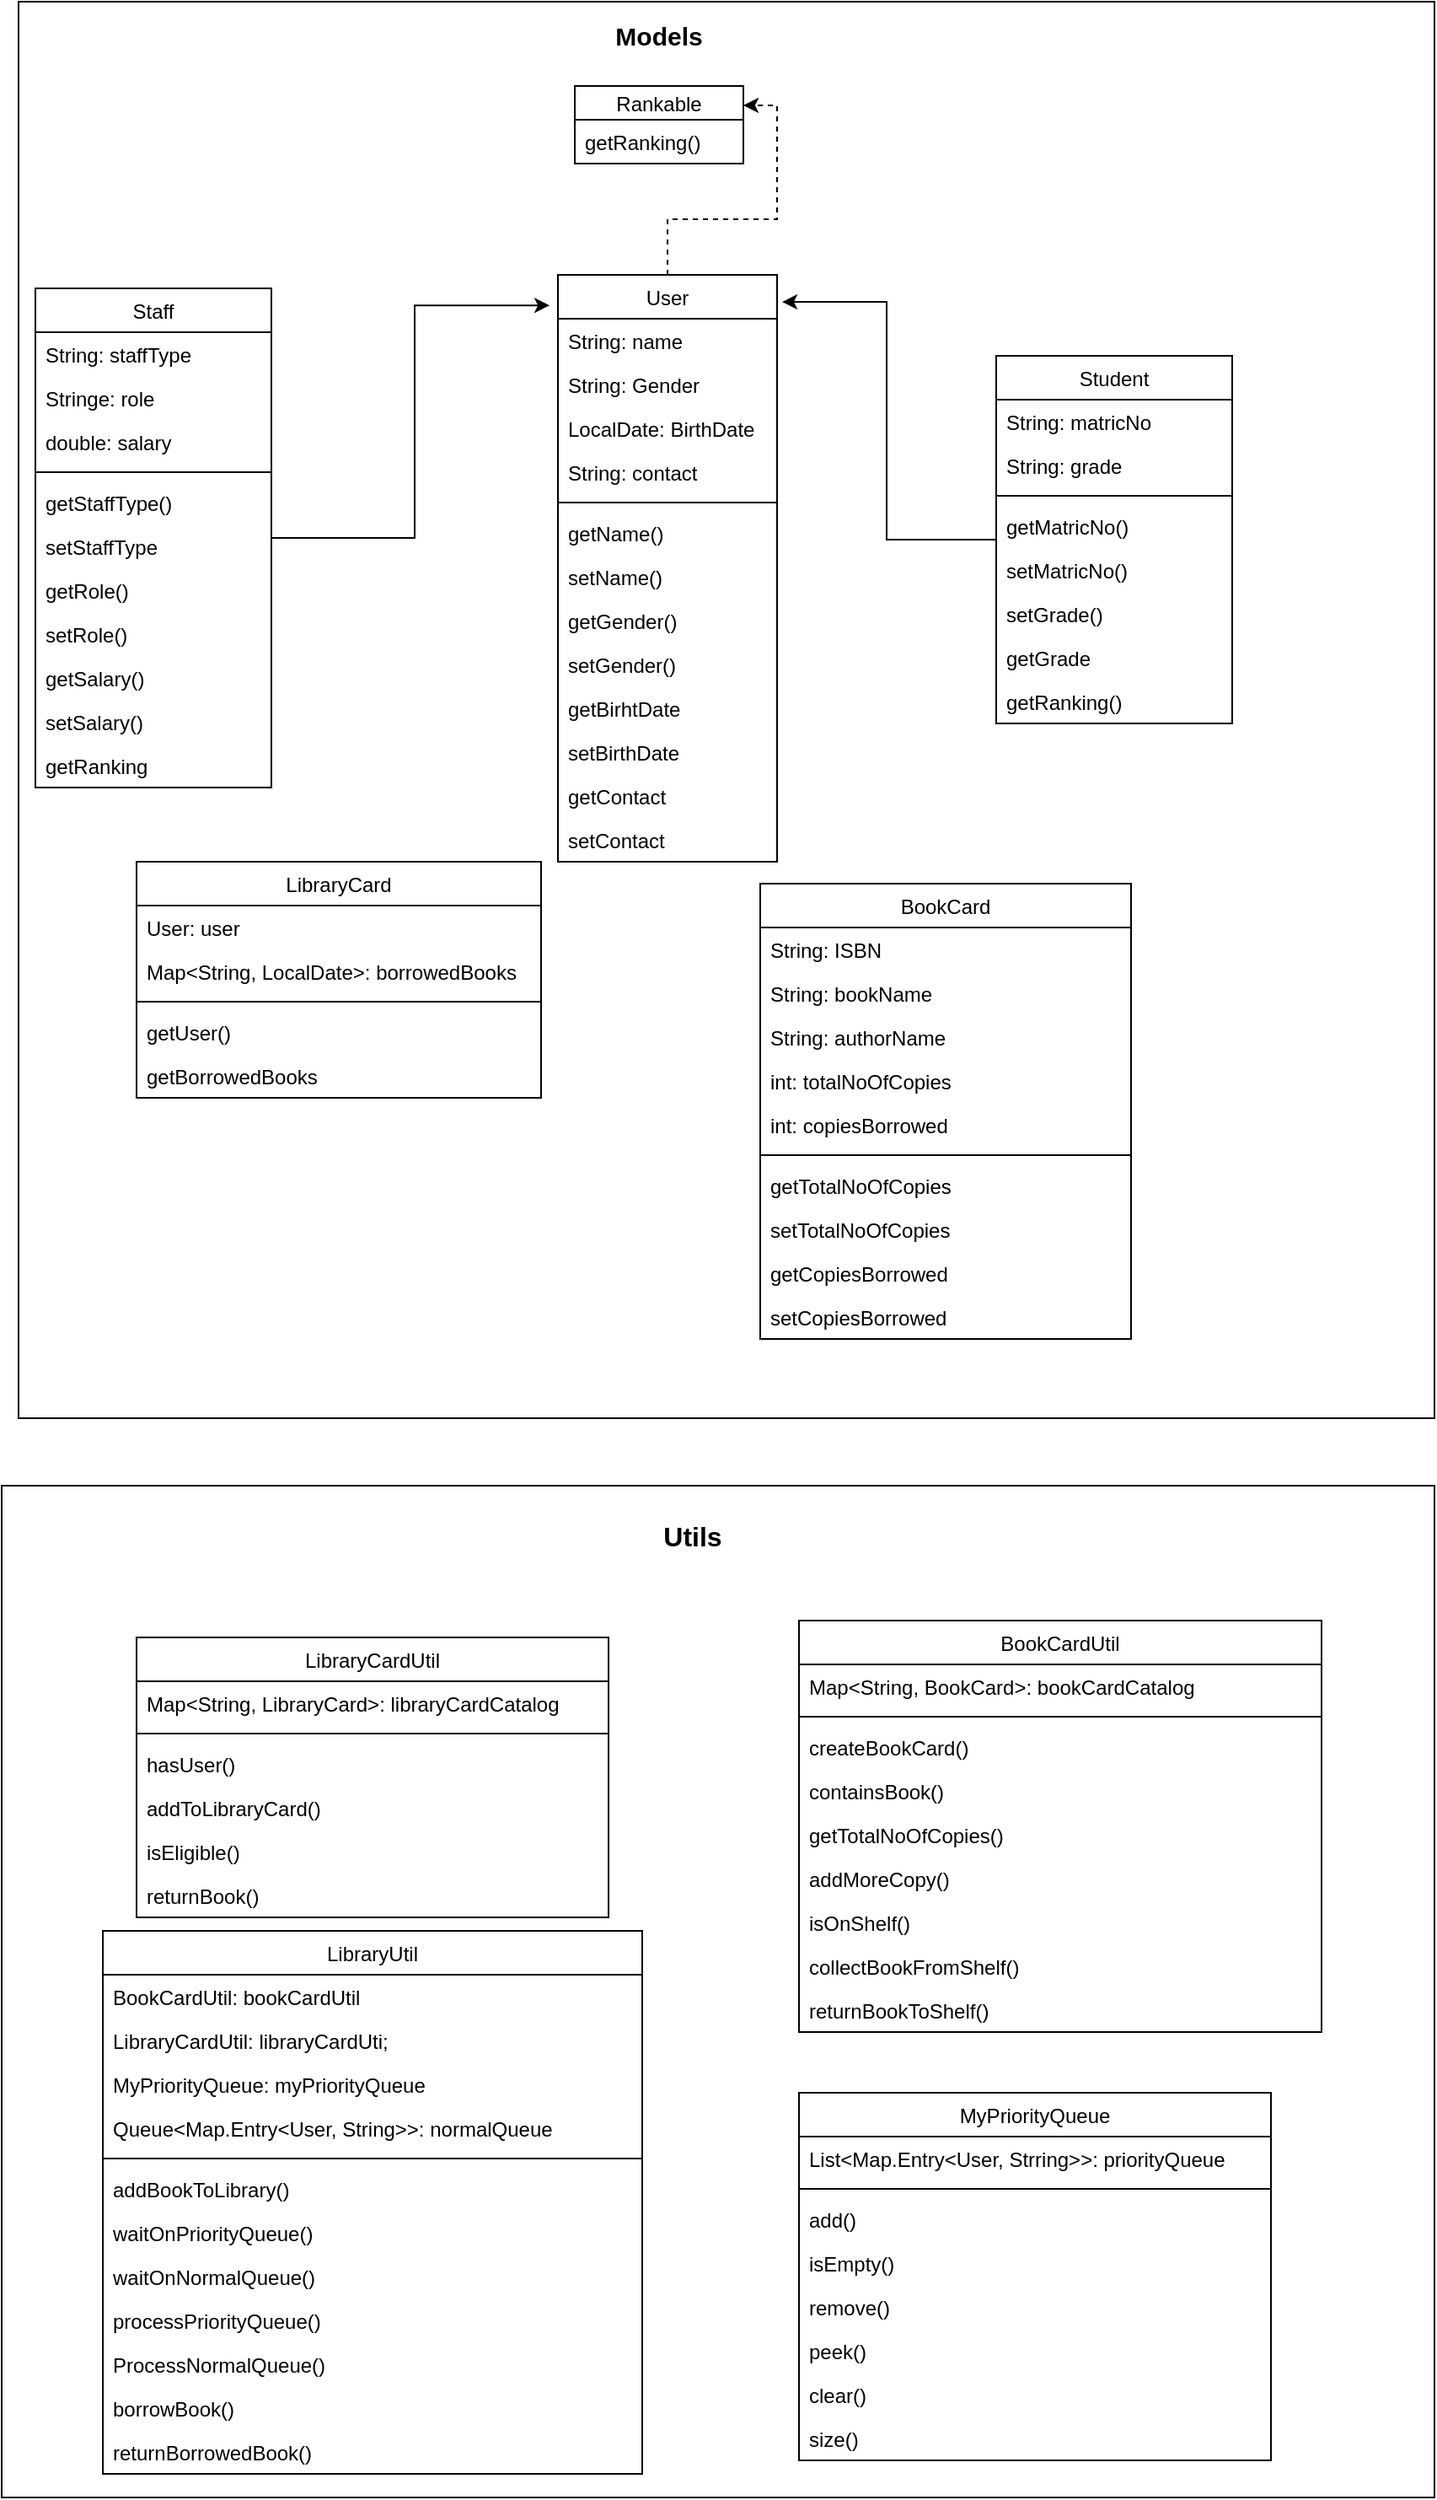 <mxfile version="13.6.2" type="device"><diagram id="VVzJHxdSVUqpGbR22pK6" name="Page-1"><mxGraphModel dx="946" dy="565" grid="1" gridSize="10" guides="1" tooltips="1" connect="1" arrows="1" fold="1" page="1" pageScale="1" pageWidth="483" pageHeight="827" math="0" shadow="0"><root><mxCell id="0"/><mxCell id="1" parent="0"/><mxCell id="awrIozp5lW_B6KMYma6q-128" value="" style="rounded=0;whiteSpace=wrap;html=1;strokeWidth=1;fillColor=none;fontSize=12;" vertex="1" parent="1"><mxGeometry x="10" y="890" width="850" height="600" as="geometry"/></mxCell><mxCell id="awrIozp5lW_B6KMYma6q-97" value="" style="whiteSpace=wrap;html=1;aspect=fixed;rounded=0;strokeWidth=1;fillColor=none;" vertex="1" parent="1"><mxGeometry x="20" y="10" width="840" height="840" as="geometry"/></mxCell><mxCell id="awrIozp5lW_B6KMYma6q-51" style="edgeStyle=orthogonalEdgeStyle;rounded=0;orthogonalLoop=1;jettySize=auto;html=1;entryX=1;entryY=0.25;entryDx=0;entryDy=0;dashed=1;" edge="1" parent="1" source="awrIozp5lW_B6KMYma6q-25" target="awrIozp5lW_B6KMYma6q-21"><mxGeometry relative="1" as="geometry"/></mxCell><mxCell id="awrIozp5lW_B6KMYma6q-63" style="edgeStyle=orthogonalEdgeStyle;rounded=0;orthogonalLoop=1;jettySize=auto;html=1;entryX=-0.038;entryY=0.052;entryDx=0;entryDy=0;entryPerimeter=0;" edge="1" parent="1" source="awrIozp5lW_B6KMYma6q-39" target="awrIozp5lW_B6KMYma6q-25"><mxGeometry relative="1" as="geometry"/></mxCell><mxCell id="awrIozp5lW_B6KMYma6q-64" style="edgeStyle=orthogonalEdgeStyle;rounded=0;orthogonalLoop=1;jettySize=auto;html=1;entryX=1.023;entryY=0.046;entryDx=0;entryDy=0;entryPerimeter=0;" edge="1" parent="1" source="awrIozp5lW_B6KMYma6q-53" target="awrIozp5lW_B6KMYma6q-25"><mxGeometry relative="1" as="geometry"/></mxCell><mxCell id="awrIozp5lW_B6KMYma6q-53" value="Student" style="swimlane;fontStyle=0;childLayout=stackLayout;horizontal=1;startSize=26;fillColor=none;horizontalStack=0;resizeParent=1;resizeParentMax=0;resizeLast=0;collapsible=1;marginBottom=0;rounded=0;strokeWidth=1;" vertex="1" parent="1"><mxGeometry x="600" y="220" width="140" height="218" as="geometry"/></mxCell><mxCell id="awrIozp5lW_B6KMYma6q-54" value="String: matricNo" style="text;strokeColor=none;fillColor=none;align=left;verticalAlign=top;spacingLeft=4;spacingRight=4;overflow=hidden;rotatable=0;points=[[0,0.5],[1,0.5]];portConstraint=eastwest;" vertex="1" parent="awrIozp5lW_B6KMYma6q-53"><mxGeometry y="26" width="140" height="26" as="geometry"/></mxCell><mxCell id="awrIozp5lW_B6KMYma6q-55" value="String: grade" style="text;strokeColor=none;fillColor=none;align=left;verticalAlign=top;spacingLeft=4;spacingRight=4;overflow=hidden;rotatable=0;points=[[0,0.5],[1,0.5]];portConstraint=eastwest;" vertex="1" parent="awrIozp5lW_B6KMYma6q-53"><mxGeometry y="52" width="140" height="26" as="geometry"/></mxCell><mxCell id="awrIozp5lW_B6KMYma6q-62" value="" style="line;strokeWidth=1;html=1;rounded=0;fillColor=none;" vertex="1" parent="awrIozp5lW_B6KMYma6q-53"><mxGeometry y="78" width="140" height="10" as="geometry"/></mxCell><mxCell id="awrIozp5lW_B6KMYma6q-56" value="getMatricNo()" style="text;strokeColor=none;fillColor=none;align=left;verticalAlign=top;spacingLeft=4;spacingRight=4;overflow=hidden;rotatable=0;points=[[0,0.5],[1,0.5]];portConstraint=eastwest;" vertex="1" parent="awrIozp5lW_B6KMYma6q-53"><mxGeometry y="88" width="140" height="26" as="geometry"/></mxCell><mxCell id="awrIozp5lW_B6KMYma6q-57" value="setMatricNo()" style="text;strokeColor=none;fillColor=none;align=left;verticalAlign=top;spacingLeft=4;spacingRight=4;overflow=hidden;rotatable=0;points=[[0,0.5],[1,0.5]];portConstraint=eastwest;" vertex="1" parent="awrIozp5lW_B6KMYma6q-53"><mxGeometry y="114" width="140" height="26" as="geometry"/></mxCell><mxCell id="awrIozp5lW_B6KMYma6q-58" value="setGrade()" style="text;strokeColor=none;fillColor=none;align=left;verticalAlign=top;spacingLeft=4;spacingRight=4;overflow=hidden;rotatable=0;points=[[0,0.5],[1,0.5]];portConstraint=eastwest;" vertex="1" parent="awrIozp5lW_B6KMYma6q-53"><mxGeometry y="140" width="140" height="26" as="geometry"/></mxCell><mxCell id="awrIozp5lW_B6KMYma6q-59" value="getGrade" style="text;strokeColor=none;fillColor=none;align=left;verticalAlign=top;spacingLeft=4;spacingRight=4;overflow=hidden;rotatable=0;points=[[0,0.5],[1,0.5]];portConstraint=eastwest;" vertex="1" parent="awrIozp5lW_B6KMYma6q-53"><mxGeometry y="166" width="140" height="26" as="geometry"/></mxCell><mxCell id="awrIozp5lW_B6KMYma6q-60" value="getRanking()" style="text;strokeColor=none;fillColor=none;align=left;verticalAlign=top;spacingLeft=4;spacingRight=4;overflow=hidden;rotatable=0;points=[[0,0.5],[1,0.5]];portConstraint=eastwest;" vertex="1" parent="awrIozp5lW_B6KMYma6q-53"><mxGeometry y="192" width="140" height="26" as="geometry"/></mxCell><mxCell id="awrIozp5lW_B6KMYma6q-39" value="Staff" style="swimlane;fontStyle=0;childLayout=stackLayout;horizontal=1;startSize=26;fillColor=none;horizontalStack=0;resizeParent=1;resizeParentMax=0;resizeLast=0;collapsible=1;marginBottom=0;rounded=0;strokeWidth=1;" vertex="1" parent="1"><mxGeometry x="30" y="180" width="140" height="296" as="geometry"/></mxCell><mxCell id="awrIozp5lW_B6KMYma6q-40" value="String: staffType" style="text;strokeColor=none;fillColor=none;align=left;verticalAlign=top;spacingLeft=4;spacingRight=4;overflow=hidden;rotatable=0;points=[[0,0.5],[1,0.5]];portConstraint=eastwest;" vertex="1" parent="awrIozp5lW_B6KMYma6q-39"><mxGeometry y="26" width="140" height="26" as="geometry"/></mxCell><mxCell id="awrIozp5lW_B6KMYma6q-41" value="Stringe: role" style="text;strokeColor=none;fillColor=none;align=left;verticalAlign=top;spacingLeft=4;spacingRight=4;overflow=hidden;rotatable=0;points=[[0,0.5],[1,0.5]];portConstraint=eastwest;" vertex="1" parent="awrIozp5lW_B6KMYma6q-39"><mxGeometry y="52" width="140" height="26" as="geometry"/></mxCell><mxCell id="awrIozp5lW_B6KMYma6q-42" value="double: salary" style="text;strokeColor=none;fillColor=none;align=left;verticalAlign=top;spacingLeft=4;spacingRight=4;overflow=hidden;rotatable=0;points=[[0,0.5],[1,0.5]];portConstraint=eastwest;" vertex="1" parent="awrIozp5lW_B6KMYma6q-39"><mxGeometry y="78" width="140" height="26" as="geometry"/></mxCell><mxCell id="awrIozp5lW_B6KMYma6q-47" value="" style="line;strokeWidth=1;html=1;rounded=0;fillColor=none;" vertex="1" parent="awrIozp5lW_B6KMYma6q-39"><mxGeometry y="104" width="140" height="10" as="geometry"/></mxCell><mxCell id="awrIozp5lW_B6KMYma6q-43" value="getStaffType()" style="text;strokeColor=none;fillColor=none;align=left;verticalAlign=top;spacingLeft=4;spacingRight=4;overflow=hidden;rotatable=0;points=[[0,0.5],[1,0.5]];portConstraint=eastwest;" vertex="1" parent="awrIozp5lW_B6KMYma6q-39"><mxGeometry y="114" width="140" height="26" as="geometry"/></mxCell><mxCell id="awrIozp5lW_B6KMYma6q-44" value="setStaffType" style="text;strokeColor=none;fillColor=none;align=left;verticalAlign=top;spacingLeft=4;spacingRight=4;overflow=hidden;rotatable=0;points=[[0,0.5],[1,0.5]];portConstraint=eastwest;" vertex="1" parent="awrIozp5lW_B6KMYma6q-39"><mxGeometry y="140" width="140" height="26" as="geometry"/></mxCell><mxCell id="awrIozp5lW_B6KMYma6q-45" value="getRole()" style="text;strokeColor=none;fillColor=none;align=left;verticalAlign=top;spacingLeft=4;spacingRight=4;overflow=hidden;rotatable=0;points=[[0,0.5],[1,0.5]];portConstraint=eastwest;" vertex="1" parent="awrIozp5lW_B6KMYma6q-39"><mxGeometry y="166" width="140" height="26" as="geometry"/></mxCell><mxCell id="awrIozp5lW_B6KMYma6q-46" value="setRole()" style="text;strokeColor=none;fillColor=none;align=left;verticalAlign=top;spacingLeft=4;spacingRight=4;overflow=hidden;rotatable=0;points=[[0,0.5],[1,0.5]];portConstraint=eastwest;" vertex="1" parent="awrIozp5lW_B6KMYma6q-39"><mxGeometry y="192" width="140" height="26" as="geometry"/></mxCell><mxCell id="awrIozp5lW_B6KMYma6q-48" value="getSalary()" style="text;strokeColor=none;fillColor=none;align=left;verticalAlign=top;spacingLeft=4;spacingRight=4;overflow=hidden;rotatable=0;points=[[0,0.5],[1,0.5]];portConstraint=eastwest;" vertex="1" parent="awrIozp5lW_B6KMYma6q-39"><mxGeometry y="218" width="140" height="26" as="geometry"/></mxCell><mxCell id="awrIozp5lW_B6KMYma6q-49" value="setSalary()" style="text;strokeColor=none;fillColor=none;align=left;verticalAlign=top;spacingLeft=4;spacingRight=4;overflow=hidden;rotatable=0;points=[[0,0.5],[1,0.5]];portConstraint=eastwest;" vertex="1" parent="awrIozp5lW_B6KMYma6q-39"><mxGeometry y="244" width="140" height="26" as="geometry"/></mxCell><mxCell id="awrIozp5lW_B6KMYma6q-50" value="getRanking" style="text;strokeColor=none;fillColor=none;align=left;verticalAlign=top;spacingLeft=4;spacingRight=4;overflow=hidden;rotatable=0;points=[[0,0.5],[1,0.5]];portConstraint=eastwest;" vertex="1" parent="awrIozp5lW_B6KMYma6q-39"><mxGeometry y="270" width="140" height="26" as="geometry"/></mxCell><mxCell id="awrIozp5lW_B6KMYma6q-21" value="Rankable" style="swimlane;fontStyle=0;childLayout=stackLayout;horizontal=1;startSize=20;fillColor=none;horizontalStack=0;resizeParent=1;resizeParentMax=0;resizeLast=0;collapsible=1;marginBottom=0;strokeWidth=1;" vertex="1" parent="1"><mxGeometry x="350" y="60" width="100" height="46" as="geometry"/></mxCell><mxCell id="awrIozp5lW_B6KMYma6q-22" value="getRanking()" style="text;strokeColor=none;fillColor=none;align=left;verticalAlign=top;spacingLeft=4;spacingRight=4;overflow=hidden;rotatable=0;points=[[0,0.5],[1,0.5]];portConstraint=eastwest;" vertex="1" parent="awrIozp5lW_B6KMYma6q-21"><mxGeometry y="20" width="100" height="26" as="geometry"/></mxCell><mxCell id="awrIozp5lW_B6KMYma6q-73" value="BookCard" style="swimlane;fontStyle=0;childLayout=stackLayout;horizontal=1;startSize=26;fillColor=none;horizontalStack=0;resizeParent=1;resizeParentMax=0;resizeLast=0;collapsible=1;marginBottom=0;rounded=0;strokeWidth=1;" vertex="1" parent="1"><mxGeometry x="460" y="533" width="220" height="270" as="geometry"/></mxCell><mxCell id="awrIozp5lW_B6KMYma6q-74" value="String: ISBN" style="text;strokeColor=none;fillColor=none;align=left;verticalAlign=top;spacingLeft=4;spacingRight=4;overflow=hidden;rotatable=0;points=[[0,0.5],[1,0.5]];portConstraint=eastwest;" vertex="1" parent="awrIozp5lW_B6KMYma6q-73"><mxGeometry y="26" width="220" height="26" as="geometry"/></mxCell><mxCell id="awrIozp5lW_B6KMYma6q-75" value="String: bookName" style="text;strokeColor=none;fillColor=none;align=left;verticalAlign=top;spacingLeft=4;spacingRight=4;overflow=hidden;rotatable=0;points=[[0,0.5],[1,0.5]];portConstraint=eastwest;" vertex="1" parent="awrIozp5lW_B6KMYma6q-73"><mxGeometry y="52" width="220" height="26" as="geometry"/></mxCell><mxCell id="awrIozp5lW_B6KMYma6q-76" value="String: authorName" style="text;strokeColor=none;fillColor=none;align=left;verticalAlign=top;spacingLeft=4;spacingRight=4;overflow=hidden;rotatable=0;points=[[0,0.5],[1,0.5]];portConstraint=eastwest;" vertex="1" parent="awrIozp5lW_B6KMYma6q-73"><mxGeometry y="78" width="220" height="26" as="geometry"/></mxCell><mxCell id="awrIozp5lW_B6KMYma6q-77" value="int: totalNoOfCopies" style="text;strokeColor=none;fillColor=none;align=left;verticalAlign=top;spacingLeft=4;spacingRight=4;overflow=hidden;rotatable=0;points=[[0,0.5],[1,0.5]];portConstraint=eastwest;" vertex="1" parent="awrIozp5lW_B6KMYma6q-73"><mxGeometry y="104" width="220" height="26" as="geometry"/></mxCell><mxCell id="awrIozp5lW_B6KMYma6q-78" value="int: copiesBorrowed" style="text;strokeColor=none;fillColor=none;align=left;verticalAlign=top;spacingLeft=4;spacingRight=4;overflow=hidden;rotatable=0;points=[[0,0.5],[1,0.5]];portConstraint=eastwest;" vertex="1" parent="awrIozp5lW_B6KMYma6q-73"><mxGeometry y="130" width="220" height="26" as="geometry"/></mxCell><mxCell id="awrIozp5lW_B6KMYma6q-83" value="" style="line;strokeWidth=1;html=1;rounded=0;fillColor=none;" vertex="1" parent="awrIozp5lW_B6KMYma6q-73"><mxGeometry y="156" width="220" height="10" as="geometry"/></mxCell><mxCell id="awrIozp5lW_B6KMYma6q-79" value="getTotalNoOfCopies" style="text;strokeColor=none;fillColor=none;align=left;verticalAlign=top;spacingLeft=4;spacingRight=4;overflow=hidden;rotatable=0;points=[[0,0.5],[1,0.5]];portConstraint=eastwest;" vertex="1" parent="awrIozp5lW_B6KMYma6q-73"><mxGeometry y="166" width="220" height="26" as="geometry"/></mxCell><mxCell id="awrIozp5lW_B6KMYma6q-80" value="setTotalNoOfCopies" style="text;strokeColor=none;fillColor=none;align=left;verticalAlign=top;spacingLeft=4;spacingRight=4;overflow=hidden;rotatable=0;points=[[0,0.5],[1,0.5]];portConstraint=eastwest;" vertex="1" parent="awrIozp5lW_B6KMYma6q-73"><mxGeometry y="192" width="220" height="26" as="geometry"/></mxCell><mxCell id="awrIozp5lW_B6KMYma6q-81" value="getCopiesBorrowed" style="text;strokeColor=none;fillColor=none;align=left;verticalAlign=top;spacingLeft=4;spacingRight=4;overflow=hidden;rotatable=0;points=[[0,0.5],[1,0.5]];portConstraint=eastwest;" vertex="1" parent="awrIozp5lW_B6KMYma6q-73"><mxGeometry y="218" width="220" height="26" as="geometry"/></mxCell><mxCell id="awrIozp5lW_B6KMYma6q-82" value="setCopiesBorrowed" style="text;strokeColor=none;fillColor=none;align=left;verticalAlign=top;spacingLeft=4;spacingRight=4;overflow=hidden;rotatable=0;points=[[0,0.5],[1,0.5]];portConstraint=eastwest;" vertex="1" parent="awrIozp5lW_B6KMYma6q-73"><mxGeometry y="244" width="220" height="26" as="geometry"/></mxCell><mxCell id="awrIozp5lW_B6KMYma6q-65" value="LibraryCard" style="swimlane;fontStyle=0;childLayout=stackLayout;horizontal=1;startSize=26;fillColor=none;horizontalStack=0;resizeParent=1;resizeParentMax=0;resizeLast=0;collapsible=1;marginBottom=0;rounded=0;strokeWidth=1;" vertex="1" parent="1"><mxGeometry x="90" y="520" width="240" height="140" as="geometry"/></mxCell><mxCell id="awrIozp5lW_B6KMYma6q-66" value="User: user" style="text;strokeColor=none;fillColor=none;align=left;verticalAlign=top;spacingLeft=4;spacingRight=4;overflow=hidden;rotatable=0;points=[[0,0.5],[1,0.5]];portConstraint=eastwest;" vertex="1" parent="awrIozp5lW_B6KMYma6q-65"><mxGeometry y="26" width="240" height="26" as="geometry"/></mxCell><mxCell id="awrIozp5lW_B6KMYma6q-67" value="Map&lt;String, LocalDate&gt;: borrowedBooks" style="text;strokeColor=none;fillColor=none;align=left;verticalAlign=top;spacingLeft=4;spacingRight=4;overflow=hidden;rotatable=0;points=[[0,0.5],[1,0.5]];portConstraint=eastwest;" vertex="1" parent="awrIozp5lW_B6KMYma6q-65"><mxGeometry y="52" width="240" height="26" as="geometry"/></mxCell><mxCell id="awrIozp5lW_B6KMYma6q-70" value="" style="line;strokeWidth=1;html=1;rounded=0;fillColor=none;" vertex="1" parent="awrIozp5lW_B6KMYma6q-65"><mxGeometry y="78" width="240" height="10" as="geometry"/></mxCell><mxCell id="awrIozp5lW_B6KMYma6q-68" value="getUser()" style="text;strokeColor=none;fillColor=none;align=left;verticalAlign=top;spacingLeft=4;spacingRight=4;overflow=hidden;rotatable=0;points=[[0,0.5],[1,0.5]];portConstraint=eastwest;" vertex="1" parent="awrIozp5lW_B6KMYma6q-65"><mxGeometry y="88" width="240" height="26" as="geometry"/></mxCell><mxCell id="awrIozp5lW_B6KMYma6q-71" value="getBorrowedBooks" style="text;strokeColor=none;fillColor=none;align=left;verticalAlign=top;spacingLeft=4;spacingRight=4;overflow=hidden;rotatable=0;points=[[0,0.5],[1,0.5]];portConstraint=eastwest;" vertex="1" parent="awrIozp5lW_B6KMYma6q-65"><mxGeometry y="114" width="240" height="26" as="geometry"/></mxCell><mxCell id="awrIozp5lW_B6KMYma6q-25" value="User" style="swimlane;fontStyle=0;childLayout=stackLayout;horizontal=1;startSize=26;fillColor=none;horizontalStack=0;resizeParent=1;resizeParentMax=0;resizeLast=0;collapsible=1;marginBottom=0;strokeWidth=1;" vertex="1" parent="1"><mxGeometry x="340" y="172" width="130" height="348" as="geometry"/></mxCell><mxCell id="awrIozp5lW_B6KMYma6q-26" value="String: name&#10;" style="text;strokeColor=none;fillColor=none;align=left;verticalAlign=top;spacingLeft=4;spacingRight=4;overflow=hidden;rotatable=0;points=[[0,0.5],[1,0.5]];portConstraint=eastwest;" vertex="1" parent="awrIozp5lW_B6KMYma6q-25"><mxGeometry y="26" width="130" height="26" as="geometry"/></mxCell><mxCell id="awrIozp5lW_B6KMYma6q-27" value="String: Gender" style="text;strokeColor=none;fillColor=none;align=left;verticalAlign=top;spacingLeft=4;spacingRight=4;overflow=hidden;rotatable=0;points=[[0,0.5],[1,0.5]];portConstraint=eastwest;" vertex="1" parent="awrIozp5lW_B6KMYma6q-25"><mxGeometry y="52" width="130" height="26" as="geometry"/></mxCell><mxCell id="awrIozp5lW_B6KMYma6q-28" value="LocalDate: BirthDate&#10;" style="text;strokeColor=none;fillColor=none;align=left;verticalAlign=top;spacingLeft=4;spacingRight=4;overflow=hidden;rotatable=0;points=[[0,0.5],[1,0.5]];portConstraint=eastwest;" vertex="1" parent="awrIozp5lW_B6KMYma6q-25"><mxGeometry y="78" width="130" height="26" as="geometry"/></mxCell><mxCell id="awrIozp5lW_B6KMYma6q-29" value="String: contact" style="text;strokeColor=none;fillColor=none;align=left;verticalAlign=top;spacingLeft=4;spacingRight=4;overflow=hidden;rotatable=0;points=[[0,0.5],[1,0.5]];portConstraint=eastwest;" vertex="1" parent="awrIozp5lW_B6KMYma6q-25"><mxGeometry y="104" width="130" height="26" as="geometry"/></mxCell><mxCell id="awrIozp5lW_B6KMYma6q-31" value="" style="line;strokeWidth=1;html=1;rounded=0;fillColor=none;" vertex="1" parent="awrIozp5lW_B6KMYma6q-25"><mxGeometry y="130" width="130" height="10" as="geometry"/></mxCell><mxCell id="awrIozp5lW_B6KMYma6q-30" value="getName()" style="text;strokeColor=none;align=left;verticalAlign=top;spacingLeft=4;spacingRight=4;overflow=hidden;rotatable=0;points=[[0,0.5],[1,0.5]];portConstraint=eastwest;rounded=0;" vertex="1" parent="awrIozp5lW_B6KMYma6q-25"><mxGeometry y="140" width="130" height="26" as="geometry"/></mxCell><mxCell id="awrIozp5lW_B6KMYma6q-32" value="setName()" style="text;strokeColor=none;align=left;verticalAlign=top;spacingLeft=4;spacingRight=4;overflow=hidden;rotatable=0;points=[[0,0.5],[1,0.5]];portConstraint=eastwest;rounded=0;" vertex="1" parent="awrIozp5lW_B6KMYma6q-25"><mxGeometry y="166" width="130" height="26" as="geometry"/></mxCell><mxCell id="awrIozp5lW_B6KMYma6q-33" value="getGender()" style="text;strokeColor=none;align=left;verticalAlign=top;spacingLeft=4;spacingRight=4;overflow=hidden;rotatable=0;points=[[0,0.5],[1,0.5]];portConstraint=eastwest;rounded=0;" vertex="1" parent="awrIozp5lW_B6KMYma6q-25"><mxGeometry y="192" width="130" height="26" as="geometry"/></mxCell><mxCell id="awrIozp5lW_B6KMYma6q-34" value="setGender()" style="text;strokeColor=none;align=left;verticalAlign=top;spacingLeft=4;spacingRight=4;overflow=hidden;rotatable=0;points=[[0,0.5],[1,0.5]];portConstraint=eastwest;rounded=0;" vertex="1" parent="awrIozp5lW_B6KMYma6q-25"><mxGeometry y="218" width="130" height="26" as="geometry"/></mxCell><mxCell id="awrIozp5lW_B6KMYma6q-35" value="getBirhtDate" style="text;strokeColor=none;align=left;verticalAlign=top;spacingLeft=4;spacingRight=4;overflow=hidden;rotatable=0;points=[[0,0.5],[1,0.5]];portConstraint=eastwest;rounded=0;" vertex="1" parent="awrIozp5lW_B6KMYma6q-25"><mxGeometry y="244" width="130" height="26" as="geometry"/></mxCell><mxCell id="awrIozp5lW_B6KMYma6q-36" value="setBirthDate" style="text;strokeColor=none;align=left;verticalAlign=top;spacingLeft=4;spacingRight=4;overflow=hidden;rotatable=0;points=[[0,0.5],[1,0.5]];portConstraint=eastwest;rounded=0;" vertex="1" parent="awrIozp5lW_B6KMYma6q-25"><mxGeometry y="270" width="130" height="26" as="geometry"/></mxCell><mxCell id="awrIozp5lW_B6KMYma6q-37" value="getContact" style="text;strokeColor=none;align=left;verticalAlign=top;spacingLeft=4;spacingRight=4;overflow=hidden;rotatable=0;points=[[0,0.5],[1,0.5]];portConstraint=eastwest;rounded=0;" vertex="1" parent="awrIozp5lW_B6KMYma6q-25"><mxGeometry y="296" width="130" height="26" as="geometry"/></mxCell><mxCell id="awrIozp5lW_B6KMYma6q-38" value="setContact" style="text;strokeColor=none;align=left;verticalAlign=top;spacingLeft=4;spacingRight=4;overflow=hidden;rotatable=0;points=[[0,0.5],[1,0.5]];portConstraint=eastwest;rounded=0;" vertex="1" parent="awrIozp5lW_B6KMYma6q-25"><mxGeometry y="322" width="130" height="26" as="geometry"/></mxCell><mxCell id="awrIozp5lW_B6KMYma6q-98" value="&lt;b style=&quot;font-size: 15px;&quot;&gt;Models&lt;/b&gt;" style="text;html=1;strokeColor=none;fillColor=none;align=center;verticalAlign=middle;whiteSpace=wrap;rounded=0;fontSize=15;" vertex="1" parent="1"><mxGeometry x="380" y="20" width="40" height="20" as="geometry"/></mxCell><mxCell id="awrIozp5lW_B6KMYma6q-129" value="&lt;b&gt;&lt;font style=&quot;font-size: 16px&quot;&gt;Utils&lt;/font&gt;&lt;/b&gt;" style="text;html=1;strokeColor=none;fillColor=none;align=center;verticalAlign=middle;whiteSpace=wrap;rounded=0;fontSize=12;" vertex="1" parent="1"><mxGeometry x="400" y="910" width="40" height="20" as="geometry"/></mxCell><mxCell id="awrIozp5lW_B6KMYma6q-119" value="MyPriorityQueue" style="swimlane;fontStyle=0;childLayout=stackLayout;horizontal=1;startSize=26;fillColor=none;horizontalStack=0;resizeParent=1;resizeParentMax=0;resizeLast=0;collapsible=1;marginBottom=0;rounded=0;strokeWidth=1;fontSize=12;" vertex="1" parent="1"><mxGeometry x="483" y="1250" width="280" height="218" as="geometry"/></mxCell><mxCell id="awrIozp5lW_B6KMYma6q-120" value="List&lt;Map.Entry&lt;User, Strring&gt;&gt;: priorityQueue" style="text;strokeColor=none;fillColor=none;align=left;verticalAlign=top;spacingLeft=4;spacingRight=4;overflow=hidden;rotatable=0;points=[[0,0.5],[1,0.5]];portConstraint=eastwest;" vertex="1" parent="awrIozp5lW_B6KMYma6q-119"><mxGeometry y="26" width="280" height="26" as="geometry"/></mxCell><mxCell id="awrIozp5lW_B6KMYma6q-123" value="" style="line;strokeWidth=1;html=1;rounded=0;fillColor=none;fontSize=12;" vertex="1" parent="awrIozp5lW_B6KMYma6q-119"><mxGeometry y="52" width="280" height="10" as="geometry"/></mxCell><mxCell id="awrIozp5lW_B6KMYma6q-121" value="add()" style="text;strokeColor=none;fillColor=none;align=left;verticalAlign=top;spacingLeft=4;spacingRight=4;overflow=hidden;rotatable=0;points=[[0,0.5],[1,0.5]];portConstraint=eastwest;" vertex="1" parent="awrIozp5lW_B6KMYma6q-119"><mxGeometry y="62" width="280" height="26" as="geometry"/></mxCell><mxCell id="awrIozp5lW_B6KMYma6q-122" value="isEmpty()" style="text;strokeColor=none;fillColor=none;align=left;verticalAlign=top;spacingLeft=4;spacingRight=4;overflow=hidden;rotatable=0;points=[[0,0.5],[1,0.5]];portConstraint=eastwest;" vertex="1" parent="awrIozp5lW_B6KMYma6q-119"><mxGeometry y="88" width="280" height="26" as="geometry"/></mxCell><mxCell id="awrIozp5lW_B6KMYma6q-124" value="remove()" style="text;strokeColor=none;fillColor=none;align=left;verticalAlign=top;spacingLeft=4;spacingRight=4;overflow=hidden;rotatable=0;points=[[0,0.5],[1,0.5]];portConstraint=eastwest;" vertex="1" parent="awrIozp5lW_B6KMYma6q-119"><mxGeometry y="114" width="280" height="26" as="geometry"/></mxCell><mxCell id="awrIozp5lW_B6KMYma6q-125" value="peek()" style="text;strokeColor=none;fillColor=none;align=left;verticalAlign=top;spacingLeft=4;spacingRight=4;overflow=hidden;rotatable=0;points=[[0,0.5],[1,0.5]];portConstraint=eastwest;" vertex="1" parent="awrIozp5lW_B6KMYma6q-119"><mxGeometry y="140" width="280" height="26" as="geometry"/></mxCell><mxCell id="awrIozp5lW_B6KMYma6q-126" value="clear()" style="text;strokeColor=none;fillColor=none;align=left;verticalAlign=top;spacingLeft=4;spacingRight=4;overflow=hidden;rotatable=0;points=[[0,0.5],[1,0.5]];portConstraint=eastwest;" vertex="1" parent="awrIozp5lW_B6KMYma6q-119"><mxGeometry y="166" width="280" height="26" as="geometry"/></mxCell><mxCell id="awrIozp5lW_B6KMYma6q-127" value="size()" style="text;strokeColor=none;fillColor=none;align=left;verticalAlign=top;spacingLeft=4;spacingRight=4;overflow=hidden;rotatable=0;points=[[0,0.5],[1,0.5]];portConstraint=eastwest;" vertex="1" parent="awrIozp5lW_B6KMYma6q-119"><mxGeometry y="192" width="280" height="26" as="geometry"/></mxCell><mxCell id="awrIozp5lW_B6KMYma6q-105" value="LibraryUtil" style="swimlane;fontStyle=0;childLayout=stackLayout;horizontal=1;startSize=26;fillColor=none;horizontalStack=0;resizeParent=1;resizeParentMax=0;resizeLast=0;collapsible=1;marginBottom=0;rounded=0;strokeWidth=1;fontSize=12;" vertex="1" parent="1"><mxGeometry x="70" y="1154" width="320" height="322" as="geometry"/></mxCell><mxCell id="awrIozp5lW_B6KMYma6q-106" value="BookCardUtil: bookCardUtil" style="text;strokeColor=none;fillColor=none;align=left;verticalAlign=top;spacingLeft=4;spacingRight=4;overflow=hidden;rotatable=0;points=[[0,0.5],[1,0.5]];portConstraint=eastwest;" vertex="1" parent="awrIozp5lW_B6KMYma6q-105"><mxGeometry y="26" width="320" height="26" as="geometry"/></mxCell><mxCell id="awrIozp5lW_B6KMYma6q-107" value="LibraryCardUtil: libraryCardUti;" style="text;strokeColor=none;fillColor=none;align=left;verticalAlign=top;spacingLeft=4;spacingRight=4;overflow=hidden;rotatable=0;points=[[0,0.5],[1,0.5]];portConstraint=eastwest;" vertex="1" parent="awrIozp5lW_B6KMYma6q-105"><mxGeometry y="52" width="320" height="26" as="geometry"/></mxCell><mxCell id="awrIozp5lW_B6KMYma6q-108" value="MyPriorityQueue: myPriorityQueue" style="text;strokeColor=none;fillColor=none;align=left;verticalAlign=top;spacingLeft=4;spacingRight=4;overflow=hidden;rotatable=0;points=[[0,0.5],[1,0.5]];portConstraint=eastwest;" vertex="1" parent="awrIozp5lW_B6KMYma6q-105"><mxGeometry y="78" width="320" height="26" as="geometry"/></mxCell><mxCell id="awrIozp5lW_B6KMYma6q-109" value="Queue&lt;Map.Entry&lt;User, String&gt;&gt;: normalQueue" style="text;strokeColor=none;fillColor=none;align=left;verticalAlign=top;spacingLeft=4;spacingRight=4;overflow=hidden;rotatable=0;points=[[0,0.5],[1,0.5]];portConstraint=eastwest;" vertex="1" parent="awrIozp5lW_B6KMYma6q-105"><mxGeometry y="104" width="320" height="26" as="geometry"/></mxCell><mxCell id="awrIozp5lW_B6KMYma6q-116" value="" style="line;strokeWidth=1;html=1;rounded=0;fillColor=none;fontSize=12;" vertex="1" parent="awrIozp5lW_B6KMYma6q-105"><mxGeometry y="130" width="320" height="10" as="geometry"/></mxCell><mxCell id="awrIozp5lW_B6KMYma6q-110" value="addBookToLibrary()" style="text;strokeColor=none;fillColor=none;align=left;verticalAlign=top;spacingLeft=4;spacingRight=4;overflow=hidden;rotatable=0;points=[[0,0.5],[1,0.5]];portConstraint=eastwest;" vertex="1" parent="awrIozp5lW_B6KMYma6q-105"><mxGeometry y="140" width="320" height="26" as="geometry"/></mxCell><mxCell id="awrIozp5lW_B6KMYma6q-111" value="waitOnPriorityQueue()" style="text;strokeColor=none;fillColor=none;align=left;verticalAlign=top;spacingLeft=4;spacingRight=4;overflow=hidden;rotatable=0;points=[[0,0.5],[1,0.5]];portConstraint=eastwest;" vertex="1" parent="awrIozp5lW_B6KMYma6q-105"><mxGeometry y="166" width="320" height="26" as="geometry"/></mxCell><mxCell id="awrIozp5lW_B6KMYma6q-112" value="waitOnNormalQueue()" style="text;strokeColor=none;fillColor=none;align=left;verticalAlign=top;spacingLeft=4;spacingRight=4;overflow=hidden;rotatable=0;points=[[0,0.5],[1,0.5]];portConstraint=eastwest;" vertex="1" parent="awrIozp5lW_B6KMYma6q-105"><mxGeometry y="192" width="320" height="26" as="geometry"/></mxCell><mxCell id="awrIozp5lW_B6KMYma6q-113" value="processPriorityQueue()" style="text;strokeColor=none;fillColor=none;align=left;verticalAlign=top;spacingLeft=4;spacingRight=4;overflow=hidden;rotatable=0;points=[[0,0.5],[1,0.5]];portConstraint=eastwest;" vertex="1" parent="awrIozp5lW_B6KMYma6q-105"><mxGeometry y="218" width="320" height="26" as="geometry"/></mxCell><mxCell id="awrIozp5lW_B6KMYma6q-114" value="ProcessNormalQueue()" style="text;strokeColor=none;fillColor=none;align=left;verticalAlign=top;spacingLeft=4;spacingRight=4;overflow=hidden;rotatable=0;points=[[0,0.5],[1,0.5]];portConstraint=eastwest;" vertex="1" parent="awrIozp5lW_B6KMYma6q-105"><mxGeometry y="244" width="320" height="26" as="geometry"/></mxCell><mxCell id="awrIozp5lW_B6KMYma6q-115" value="borrowBook()" style="text;strokeColor=none;fillColor=none;align=left;verticalAlign=top;spacingLeft=4;spacingRight=4;overflow=hidden;rotatable=0;points=[[0,0.5],[1,0.5]];portConstraint=eastwest;" vertex="1" parent="awrIozp5lW_B6KMYma6q-105"><mxGeometry y="270" width="320" height="26" as="geometry"/></mxCell><mxCell id="awrIozp5lW_B6KMYma6q-117" value="returnBorrowedBook()" style="text;strokeColor=none;fillColor=none;align=left;verticalAlign=top;spacingLeft=4;spacingRight=4;overflow=hidden;rotatable=0;points=[[0,0.5],[1,0.5]];portConstraint=eastwest;" vertex="1" parent="awrIozp5lW_B6KMYma6q-105"><mxGeometry y="296" width="320" height="26" as="geometry"/></mxCell><mxCell id="awrIozp5lW_B6KMYma6q-84" value="LibraryCardUtil" style="swimlane;fontStyle=0;childLayout=stackLayout;horizontal=1;startSize=26;fillColor=none;horizontalStack=0;resizeParent=1;resizeParentMax=0;resizeLast=0;collapsible=1;marginBottom=0;rounded=0;strokeWidth=1;" vertex="1" parent="1"><mxGeometry x="90" y="980" width="280" height="166" as="geometry"/></mxCell><mxCell id="awrIozp5lW_B6KMYma6q-85" value="Map&lt;String, LibraryCard&gt;: libraryCardCatalog" style="text;strokeColor=none;fillColor=none;align=left;verticalAlign=top;spacingLeft=4;spacingRight=4;overflow=hidden;rotatable=0;points=[[0,0.5],[1,0.5]];portConstraint=eastwest;" vertex="1" parent="awrIozp5lW_B6KMYma6q-84"><mxGeometry y="26" width="280" height="26" as="geometry"/></mxCell><mxCell id="awrIozp5lW_B6KMYma6q-88" value="" style="line;strokeWidth=1;html=1;rounded=0;fillColor=none;" vertex="1" parent="awrIozp5lW_B6KMYma6q-84"><mxGeometry y="52" width="280" height="10" as="geometry"/></mxCell><mxCell id="awrIozp5lW_B6KMYma6q-86" value="hasUser()" style="text;strokeColor=none;fillColor=none;align=left;verticalAlign=top;spacingLeft=4;spacingRight=4;overflow=hidden;rotatable=0;points=[[0,0.5],[1,0.5]];portConstraint=eastwest;" vertex="1" parent="awrIozp5lW_B6KMYma6q-84"><mxGeometry y="62" width="280" height="26" as="geometry"/></mxCell><mxCell id="awrIozp5lW_B6KMYma6q-87" value="addToLibraryCard()" style="text;strokeColor=none;fillColor=none;align=left;verticalAlign=top;spacingLeft=4;spacingRight=4;overflow=hidden;rotatable=0;points=[[0,0.5],[1,0.5]];portConstraint=eastwest;" vertex="1" parent="awrIozp5lW_B6KMYma6q-84"><mxGeometry y="88" width="280" height="26" as="geometry"/></mxCell><mxCell id="awrIozp5lW_B6KMYma6q-89" value="isEligible()" style="text;strokeColor=none;fillColor=none;align=left;verticalAlign=top;spacingLeft=4;spacingRight=4;overflow=hidden;rotatable=0;points=[[0,0.5],[1,0.5]];portConstraint=eastwest;" vertex="1" parent="awrIozp5lW_B6KMYma6q-84"><mxGeometry y="114" width="280" height="26" as="geometry"/></mxCell><mxCell id="awrIozp5lW_B6KMYma6q-90" value="returnBook()" style="text;strokeColor=none;fillColor=none;align=left;verticalAlign=top;spacingLeft=4;spacingRight=4;overflow=hidden;rotatable=0;points=[[0,0.5],[1,0.5]];portConstraint=eastwest;" vertex="1" parent="awrIozp5lW_B6KMYma6q-84"><mxGeometry y="140" width="280" height="26" as="geometry"/></mxCell><mxCell id="awrIozp5lW_B6KMYma6q-93" value="BookCardUtil" style="swimlane;fontStyle=0;childLayout=stackLayout;horizontal=1;startSize=26;fillColor=none;horizontalStack=0;resizeParent=1;resizeParentMax=0;resizeLast=0;collapsible=1;marginBottom=0;rounded=0;strokeWidth=1;" vertex="1" parent="1"><mxGeometry x="483" y="970" width="310" height="244" as="geometry"/></mxCell><mxCell id="awrIozp5lW_B6KMYma6q-94" value="Map&lt;String, BookCard&gt;: bookCardCatalog" style="text;strokeColor=none;fillColor=none;align=left;verticalAlign=top;spacingLeft=4;spacingRight=4;overflow=hidden;rotatable=0;points=[[0,0.5],[1,0.5]];portConstraint=eastwest;" vertex="1" parent="awrIozp5lW_B6KMYma6q-93"><mxGeometry y="26" width="310" height="26" as="geometry"/></mxCell><mxCell id="awrIozp5lW_B6KMYma6q-101" value="" style="line;strokeWidth=1;html=1;rounded=0;fillColor=none;fontSize=15;" vertex="1" parent="awrIozp5lW_B6KMYma6q-93"><mxGeometry y="52" width="310" height="10" as="geometry"/></mxCell><mxCell id="awrIozp5lW_B6KMYma6q-95" value="createBookCard()" style="text;strokeColor=none;fillColor=none;align=left;verticalAlign=top;spacingLeft=4;spacingRight=4;overflow=hidden;rotatable=0;points=[[0,0.5],[1,0.5]];portConstraint=eastwest;" vertex="1" parent="awrIozp5lW_B6KMYma6q-93"><mxGeometry y="62" width="310" height="26" as="geometry"/></mxCell><mxCell id="awrIozp5lW_B6KMYma6q-99" value="containsBook()" style="text;strokeColor=none;fillColor=none;align=left;verticalAlign=top;spacingLeft=4;spacingRight=4;overflow=hidden;rotatable=0;points=[[0,0.5],[1,0.5]];portConstraint=eastwest;" vertex="1" parent="awrIozp5lW_B6KMYma6q-93"><mxGeometry y="88" width="310" height="26" as="geometry"/></mxCell><mxCell id="awrIozp5lW_B6KMYma6q-100" value="getTotalNoOfCopies()" style="text;strokeColor=none;fillColor=none;align=left;verticalAlign=top;spacingLeft=4;spacingRight=4;overflow=hidden;rotatable=0;points=[[0,0.5],[1,0.5]];portConstraint=eastwest;" vertex="1" parent="awrIozp5lW_B6KMYma6q-93"><mxGeometry y="114" width="310" height="26" as="geometry"/></mxCell><mxCell id="awrIozp5lW_B6KMYma6q-96" value="addMoreCopy()" style="text;strokeColor=none;fillColor=none;align=left;verticalAlign=top;spacingLeft=4;spacingRight=4;overflow=hidden;rotatable=0;points=[[0,0.5],[1,0.5]];portConstraint=eastwest;" vertex="1" parent="awrIozp5lW_B6KMYma6q-93"><mxGeometry y="140" width="310" height="26" as="geometry"/></mxCell><mxCell id="awrIozp5lW_B6KMYma6q-102" value="isOnShelf()" style="text;strokeColor=none;fillColor=none;align=left;verticalAlign=top;spacingLeft=4;spacingRight=4;overflow=hidden;rotatable=0;points=[[0,0.5],[1,0.5]];portConstraint=eastwest;" vertex="1" parent="awrIozp5lW_B6KMYma6q-93"><mxGeometry y="166" width="310" height="26" as="geometry"/></mxCell><mxCell id="awrIozp5lW_B6KMYma6q-103" value="collectBookFromShelf()" style="text;strokeColor=none;fillColor=none;align=left;verticalAlign=top;spacingLeft=4;spacingRight=4;overflow=hidden;rotatable=0;points=[[0,0.5],[1,0.5]];portConstraint=eastwest;" vertex="1" parent="awrIozp5lW_B6KMYma6q-93"><mxGeometry y="192" width="310" height="26" as="geometry"/></mxCell><mxCell id="awrIozp5lW_B6KMYma6q-104" value="returnBookToShelf()" style="text;strokeColor=none;fillColor=none;align=left;verticalAlign=top;spacingLeft=4;spacingRight=4;overflow=hidden;rotatable=0;points=[[0,0.5],[1,0.5]];portConstraint=eastwest;" vertex="1" parent="awrIozp5lW_B6KMYma6q-93"><mxGeometry y="218" width="310" height="26" as="geometry"/></mxCell></root></mxGraphModel></diagram></mxfile>